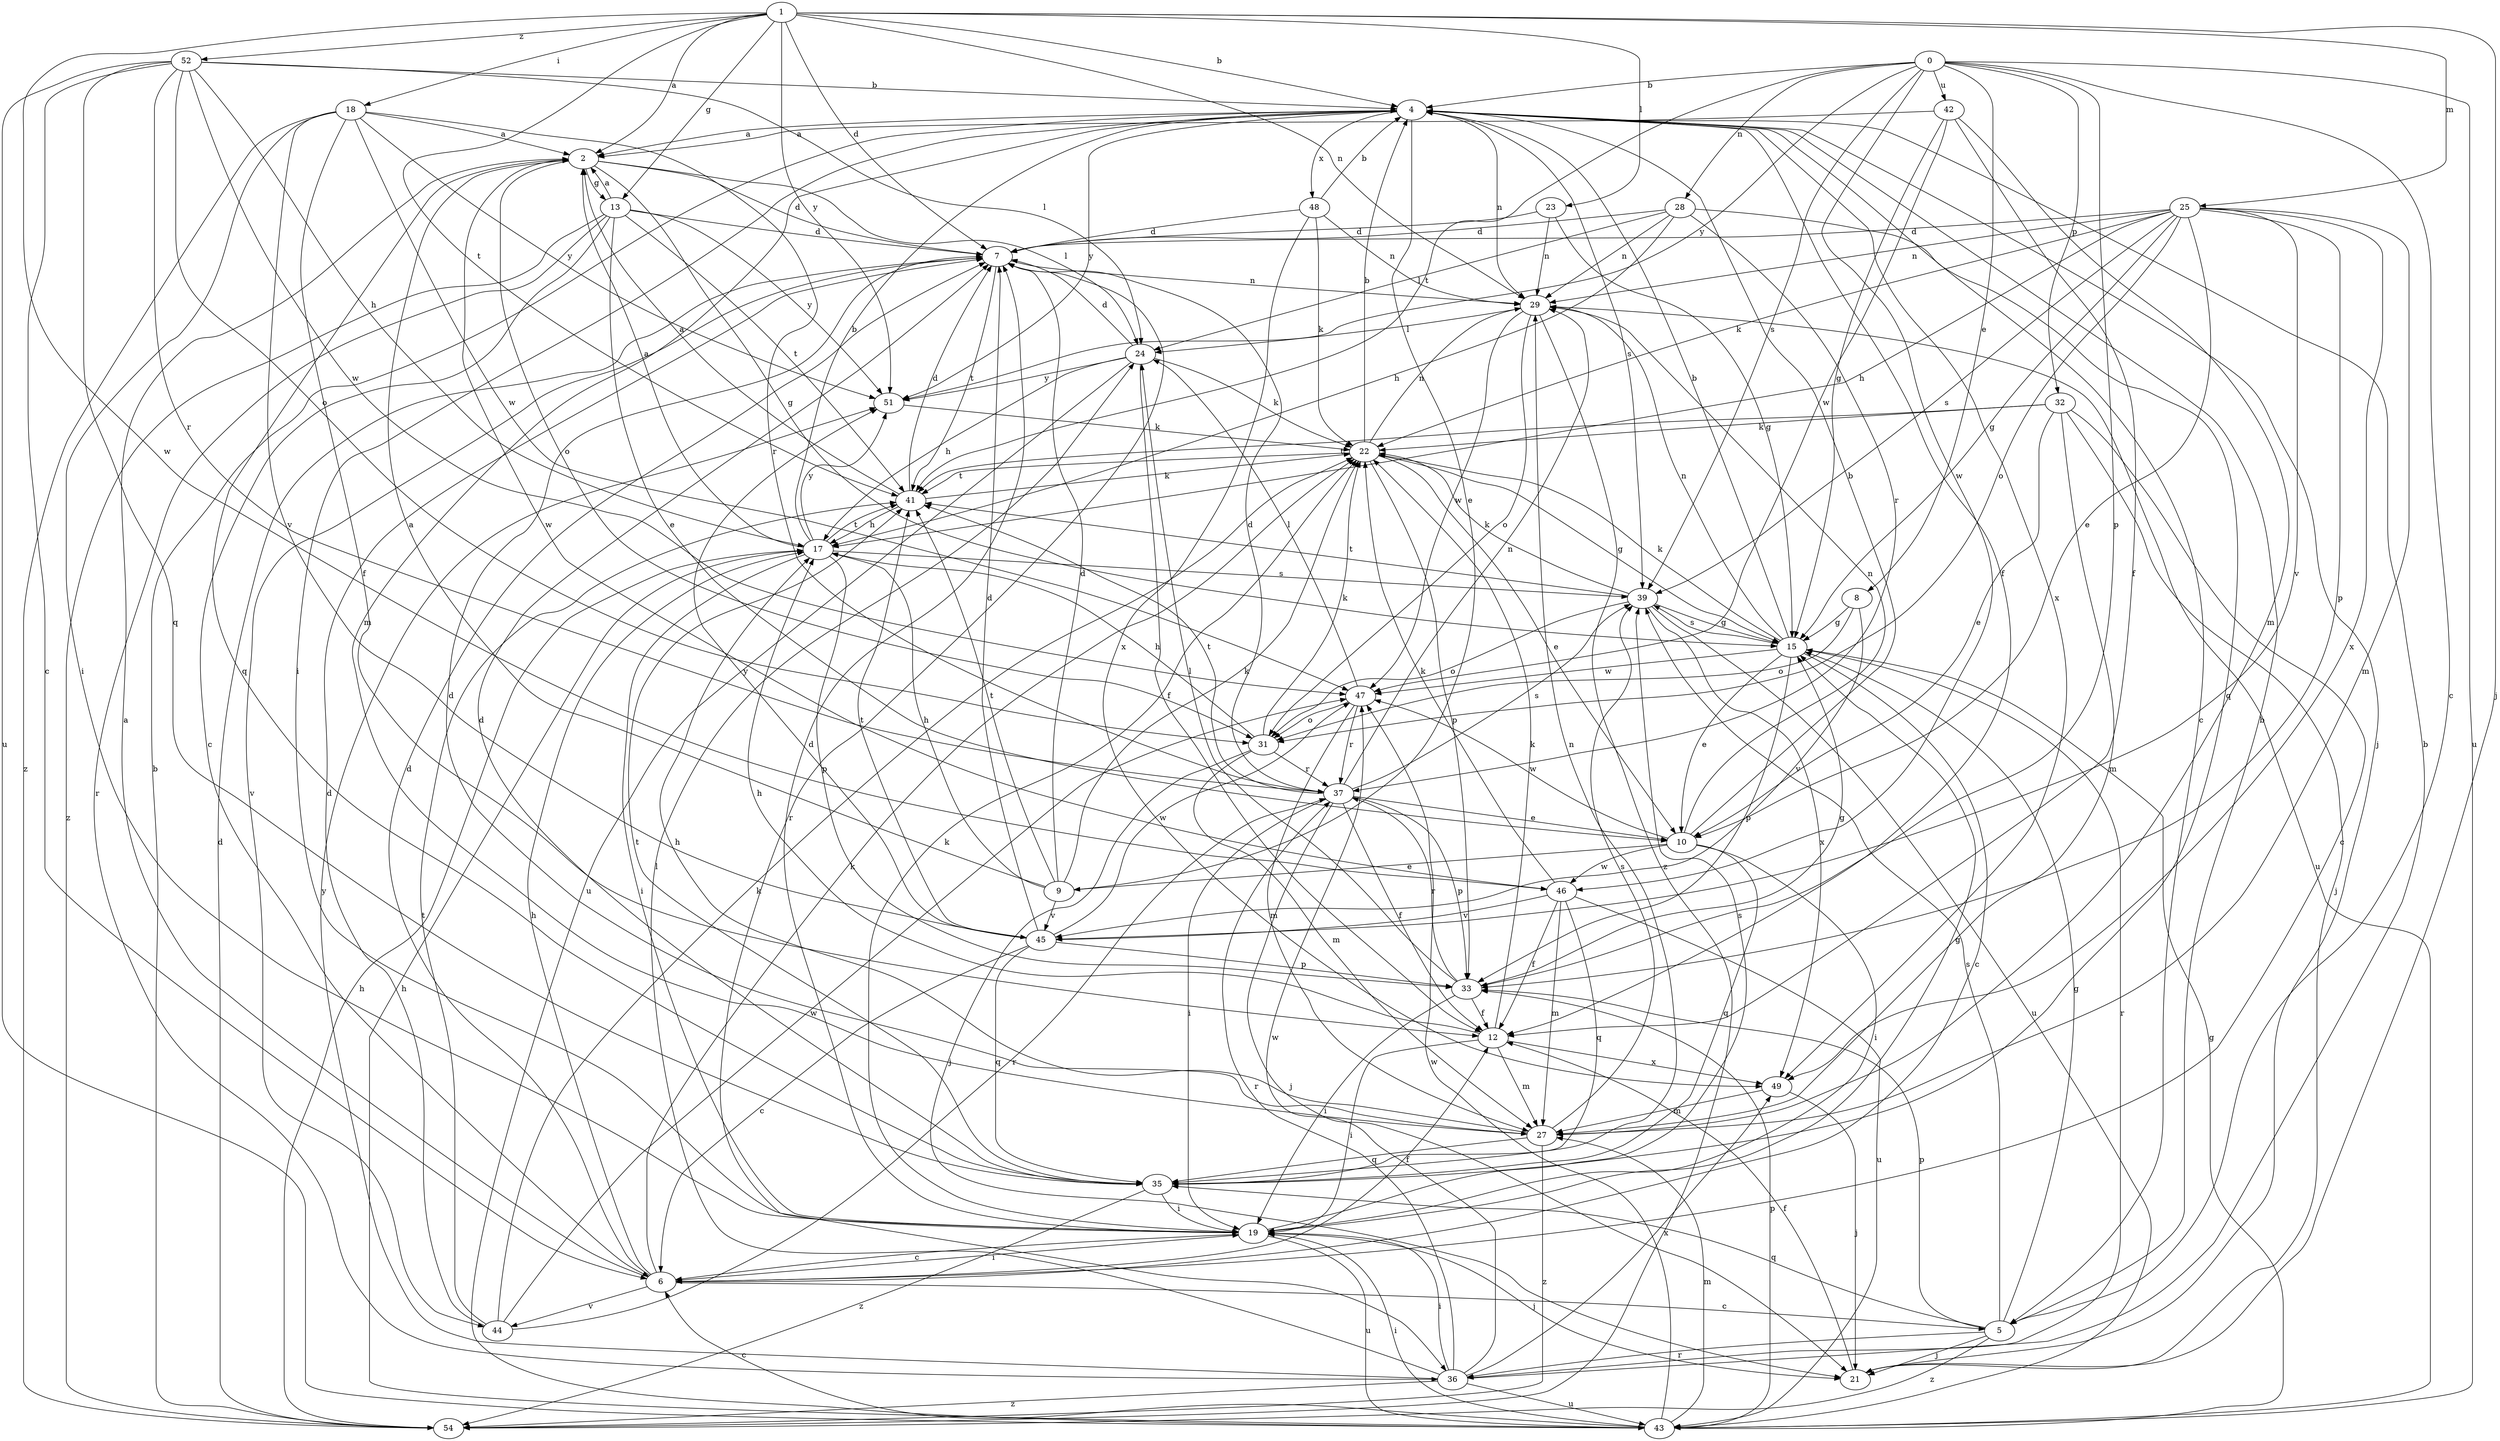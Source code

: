 strict digraph  {
0;
1;
2;
4;
5;
6;
7;
8;
9;
10;
12;
13;
15;
17;
18;
19;
21;
22;
23;
24;
25;
27;
28;
29;
31;
32;
33;
35;
36;
37;
39;
41;
42;
43;
44;
45;
46;
47;
48;
49;
51;
52;
54;
0 -> 4  [label=b];
0 -> 5  [label=c];
0 -> 8  [label=e];
0 -> 28  [label=n];
0 -> 32  [label=p];
0 -> 33  [label=p];
0 -> 39  [label=s];
0 -> 41  [label=t];
0 -> 42  [label=u];
0 -> 43  [label=u];
0 -> 46  [label=w];
0 -> 51  [label=y];
1 -> 2  [label=a];
1 -> 4  [label=b];
1 -> 7  [label=d];
1 -> 13  [label=g];
1 -> 18  [label=i];
1 -> 21  [label=j];
1 -> 23  [label=l];
1 -> 25  [label=m];
1 -> 29  [label=n];
1 -> 41  [label=t];
1 -> 46  [label=w];
1 -> 51  [label=y];
1 -> 52  [label=z];
2 -> 7  [label=d];
2 -> 13  [label=g];
2 -> 15  [label=g];
2 -> 24  [label=l];
2 -> 31  [label=o];
2 -> 35  [label=q];
2 -> 46  [label=w];
4 -> 2  [label=a];
4 -> 5  [label=c];
4 -> 9  [label=e];
4 -> 12  [label=f];
4 -> 19  [label=i];
4 -> 21  [label=j];
4 -> 27  [label=m];
4 -> 29  [label=n];
4 -> 39  [label=s];
4 -> 48  [label=x];
4 -> 49  [label=x];
4 -> 51  [label=y];
5 -> 4  [label=b];
5 -> 15  [label=g];
5 -> 21  [label=j];
5 -> 33  [label=p];
5 -> 35  [label=q];
5 -> 36  [label=r];
5 -> 39  [label=s];
5 -> 54  [label=z];
6 -> 2  [label=a];
6 -> 5  [label=c];
6 -> 7  [label=d];
6 -> 12  [label=f];
6 -> 17  [label=h];
6 -> 19  [label=i];
6 -> 22  [label=k];
6 -> 44  [label=v];
7 -> 29  [label=n];
7 -> 36  [label=r];
7 -> 41  [label=t];
7 -> 44  [label=v];
8 -> 15  [label=g];
8 -> 31  [label=o];
8 -> 45  [label=v];
9 -> 2  [label=a];
9 -> 7  [label=d];
9 -> 17  [label=h];
9 -> 22  [label=k];
9 -> 41  [label=t];
9 -> 45  [label=v];
10 -> 4  [label=b];
10 -> 9  [label=e];
10 -> 19  [label=i];
10 -> 29  [label=n];
10 -> 35  [label=q];
10 -> 46  [label=w];
10 -> 47  [label=w];
12 -> 17  [label=h];
12 -> 19  [label=i];
12 -> 22  [label=k];
12 -> 27  [label=m];
12 -> 49  [label=x];
13 -> 2  [label=a];
13 -> 6  [label=c];
13 -> 7  [label=d];
13 -> 10  [label=e];
13 -> 36  [label=r];
13 -> 41  [label=t];
13 -> 51  [label=y];
13 -> 54  [label=z];
15 -> 4  [label=b];
15 -> 6  [label=c];
15 -> 10  [label=e];
15 -> 22  [label=k];
15 -> 29  [label=n];
15 -> 33  [label=p];
15 -> 36  [label=r];
15 -> 39  [label=s];
15 -> 47  [label=w];
17 -> 2  [label=a];
17 -> 4  [label=b];
17 -> 19  [label=i];
17 -> 33  [label=p];
17 -> 39  [label=s];
17 -> 41  [label=t];
17 -> 51  [label=y];
18 -> 2  [label=a];
18 -> 12  [label=f];
18 -> 19  [label=i];
18 -> 37  [label=r];
18 -> 45  [label=v];
18 -> 47  [label=w];
18 -> 51  [label=y];
18 -> 54  [label=z];
19 -> 6  [label=c];
19 -> 7  [label=d];
19 -> 15  [label=g];
19 -> 21  [label=j];
19 -> 22  [label=k];
19 -> 39  [label=s];
19 -> 43  [label=u];
21 -> 12  [label=f];
22 -> 4  [label=b];
22 -> 10  [label=e];
22 -> 15  [label=g];
22 -> 29  [label=n];
22 -> 33  [label=p];
22 -> 41  [label=t];
23 -> 7  [label=d];
23 -> 15  [label=g];
23 -> 29  [label=n];
24 -> 7  [label=d];
24 -> 12  [label=f];
24 -> 17  [label=h];
24 -> 22  [label=k];
24 -> 43  [label=u];
24 -> 51  [label=y];
25 -> 7  [label=d];
25 -> 10  [label=e];
25 -> 15  [label=g];
25 -> 17  [label=h];
25 -> 22  [label=k];
25 -> 27  [label=m];
25 -> 29  [label=n];
25 -> 31  [label=o];
25 -> 33  [label=p];
25 -> 39  [label=s];
25 -> 45  [label=v];
25 -> 49  [label=x];
27 -> 7  [label=d];
27 -> 17  [label=h];
27 -> 35  [label=q];
27 -> 39  [label=s];
27 -> 54  [label=z];
28 -> 7  [label=d];
28 -> 17  [label=h];
28 -> 24  [label=l];
28 -> 29  [label=n];
28 -> 35  [label=q];
28 -> 37  [label=r];
29 -> 24  [label=l];
29 -> 31  [label=o];
29 -> 43  [label=u];
29 -> 47  [label=w];
29 -> 54  [label=z];
31 -> 17  [label=h];
31 -> 21  [label=j];
31 -> 22  [label=k];
31 -> 27  [label=m];
31 -> 37  [label=r];
32 -> 6  [label=c];
32 -> 10  [label=e];
32 -> 21  [label=j];
32 -> 22  [label=k];
32 -> 27  [label=m];
32 -> 41  [label=t];
33 -> 12  [label=f];
33 -> 15  [label=g];
33 -> 19  [label=i];
33 -> 24  [label=l];
33 -> 37  [label=r];
35 -> 7  [label=d];
35 -> 19  [label=i];
35 -> 29  [label=n];
35 -> 41  [label=t];
35 -> 54  [label=z];
36 -> 4  [label=b];
36 -> 19  [label=i];
36 -> 24  [label=l];
36 -> 37  [label=r];
36 -> 43  [label=u];
36 -> 47  [label=w];
36 -> 49  [label=x];
36 -> 51  [label=y];
36 -> 54  [label=z];
37 -> 7  [label=d];
37 -> 10  [label=e];
37 -> 12  [label=f];
37 -> 19  [label=i];
37 -> 21  [label=j];
37 -> 29  [label=n];
37 -> 33  [label=p];
37 -> 39  [label=s];
37 -> 41  [label=t];
39 -> 15  [label=g];
39 -> 22  [label=k];
39 -> 31  [label=o];
39 -> 41  [label=t];
39 -> 43  [label=u];
39 -> 49  [label=x];
41 -> 2  [label=a];
41 -> 7  [label=d];
41 -> 17  [label=h];
41 -> 22  [label=k];
42 -> 2  [label=a];
42 -> 12  [label=f];
42 -> 15  [label=g];
42 -> 27  [label=m];
42 -> 47  [label=w];
43 -> 6  [label=c];
43 -> 15  [label=g];
43 -> 17  [label=h];
43 -> 19  [label=i];
43 -> 27  [label=m];
43 -> 33  [label=p];
43 -> 47  [label=w];
44 -> 7  [label=d];
44 -> 22  [label=k];
44 -> 37  [label=r];
44 -> 41  [label=t];
44 -> 47  [label=w];
45 -> 6  [label=c];
45 -> 7  [label=d];
45 -> 33  [label=p];
45 -> 35  [label=q];
45 -> 41  [label=t];
45 -> 47  [label=w];
45 -> 51  [label=y];
46 -> 12  [label=f];
46 -> 22  [label=k];
46 -> 27  [label=m];
46 -> 35  [label=q];
46 -> 43  [label=u];
46 -> 45  [label=v];
47 -> 24  [label=l];
47 -> 27  [label=m];
47 -> 31  [label=o];
47 -> 37  [label=r];
48 -> 4  [label=b];
48 -> 7  [label=d];
48 -> 22  [label=k];
48 -> 29  [label=n];
48 -> 49  [label=x];
49 -> 21  [label=j];
49 -> 27  [label=m];
51 -> 22  [label=k];
52 -> 4  [label=b];
52 -> 6  [label=c];
52 -> 17  [label=h];
52 -> 24  [label=l];
52 -> 31  [label=o];
52 -> 35  [label=q];
52 -> 37  [label=r];
52 -> 43  [label=u];
52 -> 47  [label=w];
54 -> 4  [label=b];
54 -> 7  [label=d];
54 -> 17  [label=h];
}
